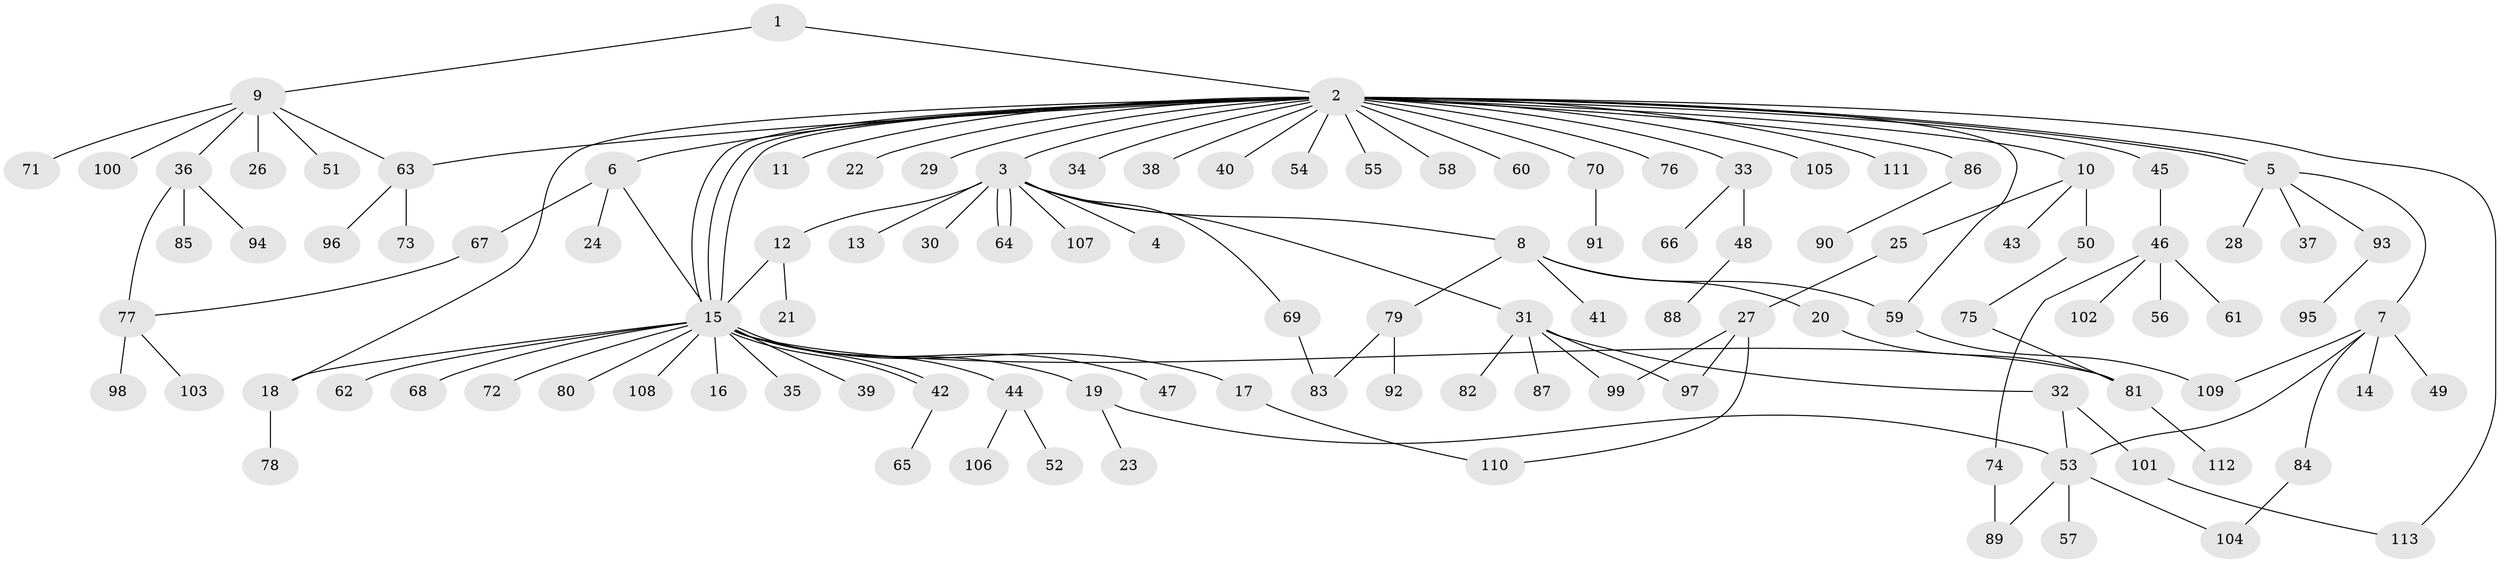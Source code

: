 // Generated by graph-tools (version 1.1) at 2025/11/02/27/25 16:11:12]
// undirected, 113 vertices, 135 edges
graph export_dot {
graph [start="1"]
  node [color=gray90,style=filled];
  1;
  2;
  3;
  4;
  5;
  6;
  7;
  8;
  9;
  10;
  11;
  12;
  13;
  14;
  15;
  16;
  17;
  18;
  19;
  20;
  21;
  22;
  23;
  24;
  25;
  26;
  27;
  28;
  29;
  30;
  31;
  32;
  33;
  34;
  35;
  36;
  37;
  38;
  39;
  40;
  41;
  42;
  43;
  44;
  45;
  46;
  47;
  48;
  49;
  50;
  51;
  52;
  53;
  54;
  55;
  56;
  57;
  58;
  59;
  60;
  61;
  62;
  63;
  64;
  65;
  66;
  67;
  68;
  69;
  70;
  71;
  72;
  73;
  74;
  75;
  76;
  77;
  78;
  79;
  80;
  81;
  82;
  83;
  84;
  85;
  86;
  87;
  88;
  89;
  90;
  91;
  92;
  93;
  94;
  95;
  96;
  97;
  98;
  99;
  100;
  101;
  102;
  103;
  104;
  105;
  106;
  107;
  108;
  109;
  110;
  111;
  112;
  113;
  1 -- 2;
  1 -- 9;
  2 -- 3;
  2 -- 5;
  2 -- 5;
  2 -- 6;
  2 -- 10;
  2 -- 11;
  2 -- 15;
  2 -- 15;
  2 -- 15;
  2 -- 18;
  2 -- 22;
  2 -- 29;
  2 -- 33;
  2 -- 34;
  2 -- 38;
  2 -- 40;
  2 -- 45;
  2 -- 54;
  2 -- 55;
  2 -- 58;
  2 -- 59;
  2 -- 60;
  2 -- 63;
  2 -- 70;
  2 -- 76;
  2 -- 86;
  2 -- 105;
  2 -- 111;
  2 -- 113;
  3 -- 4;
  3 -- 8;
  3 -- 12;
  3 -- 13;
  3 -- 30;
  3 -- 31;
  3 -- 64;
  3 -- 64;
  3 -- 69;
  3 -- 107;
  5 -- 7;
  5 -- 28;
  5 -- 37;
  5 -- 93;
  6 -- 15;
  6 -- 24;
  6 -- 67;
  7 -- 14;
  7 -- 49;
  7 -- 53;
  7 -- 84;
  7 -- 109;
  8 -- 20;
  8 -- 41;
  8 -- 59;
  8 -- 79;
  9 -- 26;
  9 -- 36;
  9 -- 51;
  9 -- 63;
  9 -- 71;
  9 -- 100;
  10 -- 25;
  10 -- 43;
  10 -- 50;
  12 -- 15;
  12 -- 21;
  15 -- 16;
  15 -- 17;
  15 -- 18;
  15 -- 19;
  15 -- 35;
  15 -- 39;
  15 -- 42;
  15 -- 42;
  15 -- 44;
  15 -- 47;
  15 -- 62;
  15 -- 68;
  15 -- 72;
  15 -- 80;
  15 -- 81;
  15 -- 108;
  17 -- 110;
  18 -- 78;
  19 -- 23;
  19 -- 53;
  20 -- 81;
  25 -- 27;
  27 -- 97;
  27 -- 99;
  27 -- 110;
  31 -- 32;
  31 -- 82;
  31 -- 87;
  31 -- 97;
  31 -- 99;
  32 -- 53;
  32 -- 101;
  33 -- 48;
  33 -- 66;
  36 -- 77;
  36 -- 85;
  36 -- 94;
  42 -- 65;
  44 -- 52;
  44 -- 106;
  45 -- 46;
  46 -- 56;
  46 -- 61;
  46 -- 74;
  46 -- 102;
  48 -- 88;
  50 -- 75;
  53 -- 57;
  53 -- 89;
  53 -- 104;
  59 -- 109;
  63 -- 73;
  63 -- 96;
  67 -- 77;
  69 -- 83;
  70 -- 91;
  74 -- 89;
  75 -- 81;
  77 -- 98;
  77 -- 103;
  79 -- 83;
  79 -- 92;
  81 -- 112;
  84 -- 104;
  86 -- 90;
  93 -- 95;
  101 -- 113;
}
